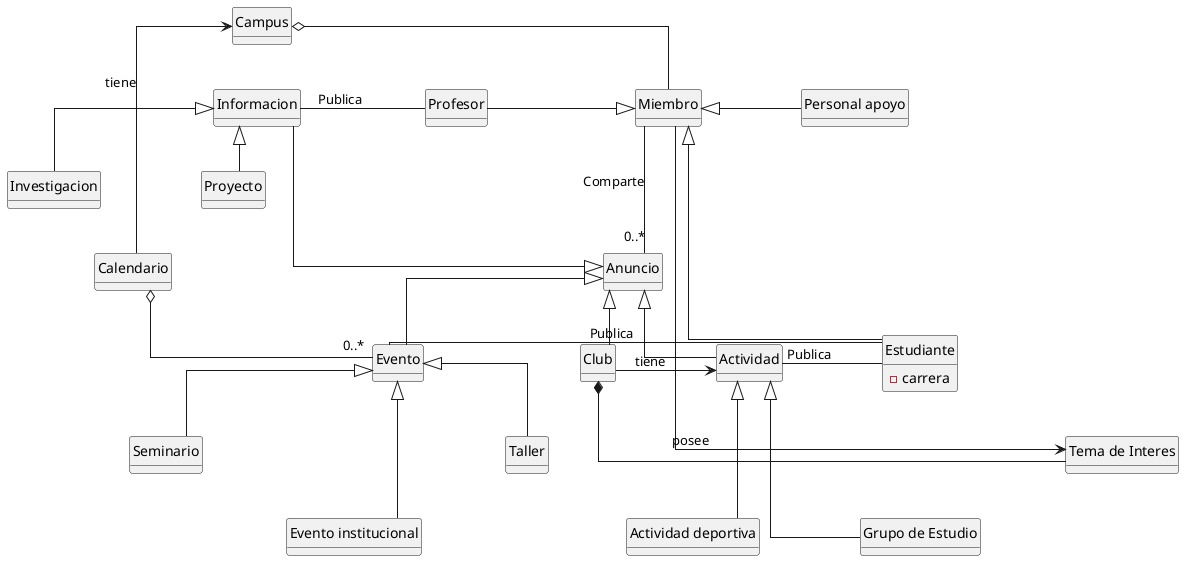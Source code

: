 @startuml diagramaClases
skinparam linetype ortho
hide empty methods
hide empty circle
skinparam nodesep 100
skinparam ranksep 45
'Clases principales
class Campus
class Miembro
class Informacion
class Evento
class Calendario
class Anuncio
class Actividad
class Club
class "Tema de Interes" as TdInt

'Clases que heredan de miembro

class Estudiante {
-carrera
}
class Profesor
class "Personal apoyo" as cp

'Clases que heredan de Informacion

class Investigacion
class Proyecto

'Clases que heredan de Evento

class Taller
class Seminario
class "Evento institucional" as cei

'Clases que heredan de Actividad

class "Actividad deportiva" as cap
class "Grupo de Estudio" as cge

'Herencia

Miembro <|-- Estudiante
Miembro <|-l- Profesor
Miembro <|- cp
Anuncio <|-- Informacion
Anuncio <|-- Evento
Anuncio <|-- Actividad
Anuncio <|-- Club
Informacion <|-- Investigacion
Informacion <|-- Proyecto
Actividad <|--- cap
Actividad <|--- cge
Evento <|-- Taller
Evento <|-- Seminario

Evento <|--- cei

'Conexiones

Campus o-d- Miembro
Campus <-d- Calendario : tiene
Evento "0..*" -u-o Calendario
Club -> Actividad : tiene
Miembro -> TdInt : posee

'Relaciones

Anuncio "0..*" -u- Miembro : Comparte
Estudiante -l- Evento : Publica
Estudiante -l- Actividad : Publica
Profesor -l- Informacion : Publica

'Conexiones invisibles para formato del diagrama

Anuncio -u[hidden]-- Miembro

'Composicion y Agregacion
Club *-- TdInt

@enduml